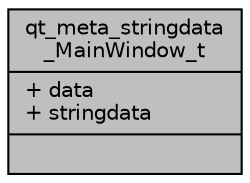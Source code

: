 digraph "qt_meta_stringdata_MainWindow_t"
{
  edge [fontname="Helvetica",fontsize="10",labelfontname="Helvetica",labelfontsize="10"];
  node [fontname="Helvetica",fontsize="10",shape=record];
  Node1 [label="{qt_meta_stringdata\l_MainWindow_t\n|+ data\l+ stringdata\l|}",height=0.2,width=0.4,color="black", fillcolor="grey75", style="filled" fontcolor="black"];
}
